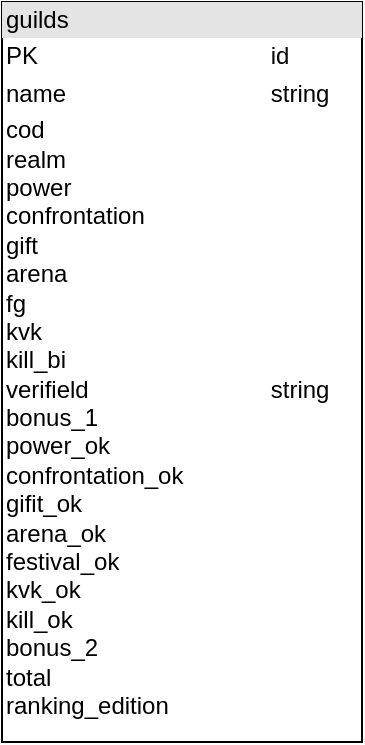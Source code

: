 <mxfile version="20.4.0" type="device"><diagram id="RPlEU9zjTnXnu2N3KObB" name="Page-1"><mxGraphModel dx="1289" dy="656" grid="1" gridSize="10" guides="1" tooltips="1" connect="1" arrows="1" fold="1" page="1" pageScale="1" pageWidth="827" pageHeight="1169" math="0" shadow="0"><root><mxCell id="0"/><mxCell id="1" parent="0"/><mxCell id="vuo1cJFIVrDDo3jdYs6D-1" value="&lt;div style=&quot;box-sizing:border-box;width:100%;background:#e4e4e4;padding:2px;&quot;&gt;guilds&lt;/div&gt;&lt;table style=&quot;width:100%;font-size:1em;&quot; cellpadding=&quot;2&quot; cellspacing=&quot;0&quot;&gt;&lt;tbody&gt;&lt;tr&gt;&lt;td&gt;PK&lt;/td&gt;&lt;td&gt;id&lt;/td&gt;&lt;/tr&gt;&lt;tr&gt;&lt;td&gt;name&lt;br&gt;&lt;/td&gt;&lt;td&gt;string&lt;/td&gt;&lt;/tr&gt;&lt;tr&gt;&lt;td&gt;cod&lt;br&gt;realm&lt;br&gt;power&lt;br&gt;confrontation&lt;br&gt;gift&lt;br&gt;arena&lt;br&gt;fg&lt;br&gt;kvk&lt;br&gt;kill_bi&lt;br&gt;verifield&lt;br&gt;bonus_1&lt;br&gt;power_ok&lt;br&gt;confrontation_ok&lt;br&gt;gifit_ok&lt;br&gt;arena_ok&lt;br&gt;festival_ok&lt;br&gt;kvk_ok&lt;br&gt;kill_ok&lt;br&gt;bonus_2&lt;br&gt;total&lt;br&gt;ranking_edition&lt;/td&gt;&lt;td&gt;string&lt;br&gt;&lt;br&gt;&lt;br&gt;&lt;/td&gt;&lt;/tr&gt;&lt;/tbody&gt;&lt;/table&gt;" style="verticalAlign=top;align=left;overflow=fill;html=1;" vertex="1" parent="1"><mxGeometry x="240" y="140" width="180" height="370" as="geometry"/></mxCell></root></mxGraphModel></diagram></mxfile>
